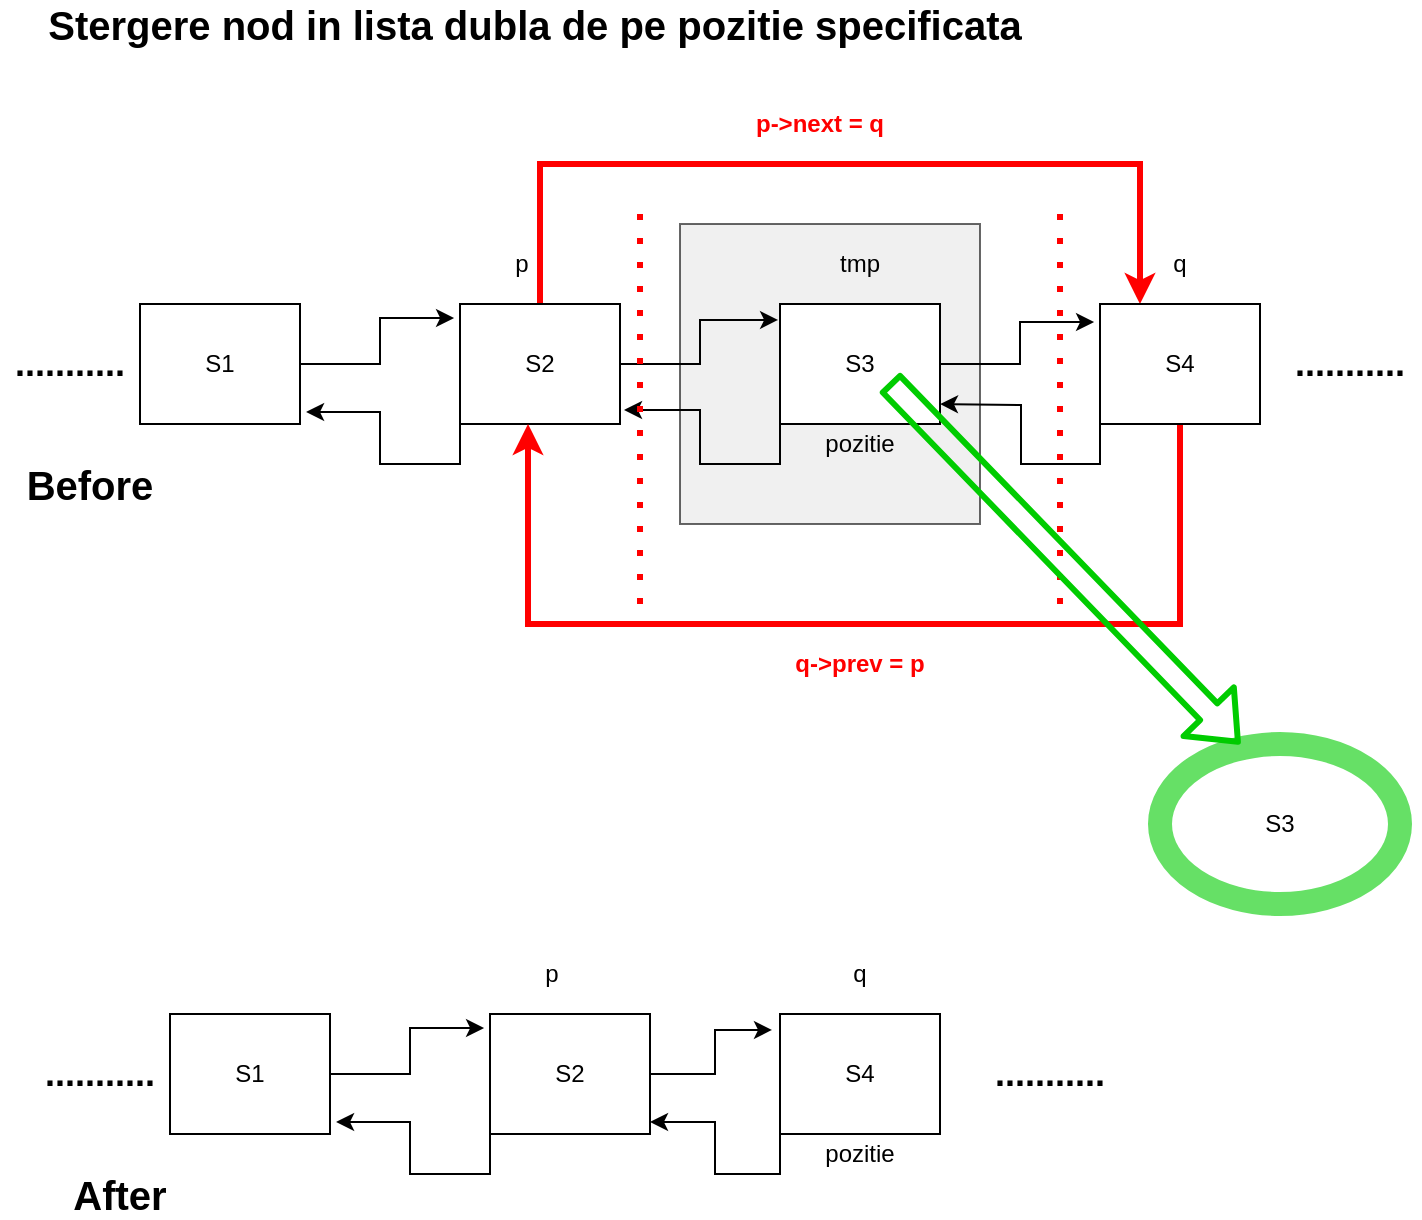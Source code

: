 <mxfile version="14.5.4" type="device"><diagram id="AVLIDNa8Prs4JV2ClarO" name="Page-1"><mxGraphModel dx="1102" dy="614" grid="1" gridSize="10" guides="1" tooltips="1" connect="1" arrows="1" fold="1" page="1" pageScale="1" pageWidth="850" pageHeight="1100" math="0" shadow="0"><root><mxCell id="0"/><mxCell id="1" parent="0"/><mxCell id="32wc9OruLnaRv6xLrjlt-18" value="" style="whiteSpace=wrap;html=1;aspect=fixed;fillColor=#E6E6E6;opacity=60;" vertex="1" parent="1"><mxGeometry x="390" y="120" width="150" height="150" as="geometry"/></mxCell><mxCell id="32wc9OruLnaRv6xLrjlt-6" style="edgeStyle=orthogonalEdgeStyle;rounded=0;orthogonalLoop=1;jettySize=auto;html=1;exitX=1;exitY=0.5;exitDx=0;exitDy=0;entryX=-0.037;entryY=0.117;entryDx=0;entryDy=0;entryPerimeter=0;" edge="1" parent="1" source="32wc9OruLnaRv6xLrjlt-1" target="32wc9OruLnaRv6xLrjlt-2"><mxGeometry relative="1" as="geometry"/></mxCell><mxCell id="32wc9OruLnaRv6xLrjlt-1" value="S1" style="rounded=0;whiteSpace=wrap;html=1;" vertex="1" parent="1"><mxGeometry x="120" y="160" width="80" height="60" as="geometry"/></mxCell><mxCell id="32wc9OruLnaRv6xLrjlt-7" style="edgeStyle=orthogonalEdgeStyle;rounded=0;orthogonalLoop=1;jettySize=auto;html=1;exitX=0;exitY=1;exitDx=0;exitDy=0;entryX=1.038;entryY=0.9;entryDx=0;entryDy=0;entryPerimeter=0;" edge="1" parent="1" source="32wc9OruLnaRv6xLrjlt-2" target="32wc9OruLnaRv6xLrjlt-1"><mxGeometry relative="1" as="geometry"/></mxCell><mxCell id="32wc9OruLnaRv6xLrjlt-8" style="edgeStyle=orthogonalEdgeStyle;rounded=0;orthogonalLoop=1;jettySize=auto;html=1;exitX=1;exitY=0.5;exitDx=0;exitDy=0;entryX=-0.012;entryY=0.133;entryDx=0;entryDy=0;entryPerimeter=0;" edge="1" parent="1" source="32wc9OruLnaRv6xLrjlt-2" target="32wc9OruLnaRv6xLrjlt-4"><mxGeometry relative="1" as="geometry"/></mxCell><mxCell id="32wc9OruLnaRv6xLrjlt-21" style="edgeStyle=orthogonalEdgeStyle;rounded=0;orthogonalLoop=1;jettySize=auto;html=1;exitX=0.5;exitY=0;exitDx=0;exitDy=0;entryX=0.25;entryY=0;entryDx=0;entryDy=0;strokeColor=#FF0000;strokeWidth=3;" edge="1" parent="1" source="32wc9OruLnaRv6xLrjlt-2" target="32wc9OruLnaRv6xLrjlt-5"><mxGeometry relative="1" as="geometry"><Array as="points"><mxPoint x="320" y="90"/><mxPoint x="620" y="90"/></Array></mxGeometry></mxCell><mxCell id="32wc9OruLnaRv6xLrjlt-2" value="S2" style="rounded=0;whiteSpace=wrap;html=1;" vertex="1" parent="1"><mxGeometry x="280" y="160" width="80" height="60" as="geometry"/></mxCell><mxCell id="32wc9OruLnaRv6xLrjlt-9" style="edgeStyle=orthogonalEdgeStyle;rounded=0;orthogonalLoop=1;jettySize=auto;html=1;exitX=0;exitY=1;exitDx=0;exitDy=0;entryX=1.025;entryY=0.883;entryDx=0;entryDy=0;entryPerimeter=0;" edge="1" parent="1" source="32wc9OruLnaRv6xLrjlt-4" target="32wc9OruLnaRv6xLrjlt-2"><mxGeometry relative="1" as="geometry"/></mxCell><mxCell id="32wc9OruLnaRv6xLrjlt-10" style="edgeStyle=orthogonalEdgeStyle;rounded=0;orthogonalLoop=1;jettySize=auto;html=1;exitX=1;exitY=0.5;exitDx=0;exitDy=0;entryX=-0.037;entryY=0.15;entryDx=0;entryDy=0;entryPerimeter=0;" edge="1" parent="1" source="32wc9OruLnaRv6xLrjlt-4" target="32wc9OruLnaRv6xLrjlt-5"><mxGeometry relative="1" as="geometry"/></mxCell><mxCell id="32wc9OruLnaRv6xLrjlt-4" value="S3" style="rounded=0;whiteSpace=wrap;html=1;" vertex="1" parent="1"><mxGeometry x="440" y="160" width="80" height="60" as="geometry"/></mxCell><mxCell id="32wc9OruLnaRv6xLrjlt-11" style="edgeStyle=orthogonalEdgeStyle;rounded=0;orthogonalLoop=1;jettySize=auto;html=1;exitX=0;exitY=1;exitDx=0;exitDy=0;" edge="1" parent="1" source="32wc9OruLnaRv6xLrjlt-5"><mxGeometry relative="1" as="geometry"><mxPoint x="520" y="210" as="targetPoint"/></mxGeometry></mxCell><mxCell id="32wc9OruLnaRv6xLrjlt-23" style="edgeStyle=orthogonalEdgeStyle;rounded=0;orthogonalLoop=1;jettySize=auto;html=1;exitX=0.5;exitY=1;exitDx=0;exitDy=0;entryX=0.425;entryY=1;entryDx=0;entryDy=0;entryPerimeter=0;strokeColor=#FF0000;strokeWidth=3;" edge="1" parent="1" source="32wc9OruLnaRv6xLrjlt-5" target="32wc9OruLnaRv6xLrjlt-2"><mxGeometry relative="1" as="geometry"><Array as="points"><mxPoint x="640" y="320"/><mxPoint x="314" y="320"/></Array></mxGeometry></mxCell><mxCell id="32wc9OruLnaRv6xLrjlt-5" value="S4" style="rounded=0;whiteSpace=wrap;html=1;" vertex="1" parent="1"><mxGeometry x="600" y="160" width="80" height="60" as="geometry"/></mxCell><mxCell id="32wc9OruLnaRv6xLrjlt-12" value="tmp" style="text;html=1;strokeColor=none;fillColor=none;align=center;verticalAlign=middle;whiteSpace=wrap;rounded=0;" vertex="1" parent="1"><mxGeometry x="460" y="130" width="40" height="20" as="geometry"/></mxCell><mxCell id="32wc9OruLnaRv6xLrjlt-13" value="pozitie" style="text;html=1;strokeColor=none;fillColor=none;align=center;verticalAlign=middle;whiteSpace=wrap;rounded=0;" vertex="1" parent="1"><mxGeometry x="460" y="220" width="40" height="20" as="geometry"/></mxCell><mxCell id="32wc9OruLnaRv6xLrjlt-14" value="p" style="text;html=1;strokeColor=none;fillColor=none;align=center;verticalAlign=middle;whiteSpace=wrap;rounded=0;" vertex="1" parent="1"><mxGeometry x="291" y="130" width="40" height="20" as="geometry"/></mxCell><mxCell id="32wc9OruLnaRv6xLrjlt-15" value="q" style="text;html=1;strokeColor=none;fillColor=none;align=center;verticalAlign=middle;whiteSpace=wrap;rounded=0;" vertex="1" parent="1"><mxGeometry x="620" y="130" width="40" height="20" as="geometry"/></mxCell><mxCell id="32wc9OruLnaRv6xLrjlt-16" value="&lt;font size=&quot;1&quot;&gt;&lt;b style=&quot;font-size: 18px&quot;&gt;...........&lt;/b&gt;&lt;/font&gt;" style="text;html=1;strokeColor=none;fillColor=none;align=center;verticalAlign=middle;whiteSpace=wrap;rounded=0;" vertex="1" parent="1"><mxGeometry x="50" y="180" width="70" height="20" as="geometry"/></mxCell><mxCell id="32wc9OruLnaRv6xLrjlt-17" value="&lt;font size=&quot;1&quot;&gt;&lt;b style=&quot;font-size: 18px&quot;&gt;...........&lt;/b&gt;&lt;/font&gt;" style="text;html=1;strokeColor=none;fillColor=none;align=center;verticalAlign=middle;whiteSpace=wrap;rounded=0;" vertex="1" parent="1"><mxGeometry x="690" y="180" width="70" height="20" as="geometry"/></mxCell><mxCell id="32wc9OruLnaRv6xLrjlt-19" value="" style="endArrow=none;dashed=1;html=1;dashPattern=1 3;strokeWidth=3;strokeColor=#FF0000;" edge="1" parent="1"><mxGeometry width="50" height="50" relative="1" as="geometry"><mxPoint x="370" y="310" as="sourcePoint"/><mxPoint x="370" y="110" as="targetPoint"/></mxGeometry></mxCell><mxCell id="32wc9OruLnaRv6xLrjlt-20" value="" style="endArrow=none;dashed=1;html=1;dashPattern=1 3;strokeWidth=3;strokeColor=#FF0000;" edge="1" parent="1"><mxGeometry width="50" height="50" relative="1" as="geometry"><mxPoint x="580" y="310" as="sourcePoint"/><mxPoint x="580" y="110" as="targetPoint"/></mxGeometry></mxCell><mxCell id="32wc9OruLnaRv6xLrjlt-22" value="&lt;b&gt;&lt;font color=&quot;#ff0000&quot;&gt;p-&amp;gt;next = q&lt;/font&gt;&lt;/b&gt;" style="text;html=1;strokeColor=none;fillColor=none;align=center;verticalAlign=middle;whiteSpace=wrap;rounded=0;" vertex="1" parent="1"><mxGeometry x="420" y="60" width="80" height="20" as="geometry"/></mxCell><mxCell id="32wc9OruLnaRv6xLrjlt-24" value="&lt;b&gt;&lt;font color=&quot;#ff0000&quot;&gt;q-&amp;gt;prev = p&lt;/font&gt;&lt;/b&gt;" style="text;html=1;strokeColor=none;fillColor=none;align=center;verticalAlign=middle;whiteSpace=wrap;rounded=0;" vertex="1" parent="1"><mxGeometry x="440" y="330" width="80" height="20" as="geometry"/></mxCell><mxCell id="32wc9OruLnaRv6xLrjlt-25" value="" style="shape=flexArrow;endArrow=classic;html=1;strokeWidth=3;width=10;strokeColor=#00CC00;" edge="1" parent="1"><mxGeometry width="50" height="50" relative="1" as="geometry"><mxPoint x="494.667" y="199" as="sourcePoint"/><mxPoint x="670" y="380" as="targetPoint"/></mxGeometry></mxCell><mxCell id="32wc9OruLnaRv6xLrjlt-27" value="S3" style="ellipse;whiteSpace=wrap;html=1;fillColor=#FFFFFF;gradientColor=none;opacity=60;strokeColor=#00CC00;strokeWidth=12;" vertex="1" parent="1"><mxGeometry x="630" y="380" width="120" height="80" as="geometry"/></mxCell><mxCell id="32wc9OruLnaRv6xLrjlt-28" value="&lt;b&gt;&lt;font style=&quot;font-size: 20px&quot;&gt;Stergere nod in lista dubla de pe pozitie specificata&lt;/font&gt;&lt;/b&gt;" style="text;html=1;strokeColor=none;fillColor=none;align=center;verticalAlign=middle;whiteSpace=wrap;rounded=0;" vertex="1" parent="1"><mxGeometry x="65" y="10" width="505" height="20" as="geometry"/></mxCell><mxCell id="32wc9OruLnaRv6xLrjlt-29" value="&lt;b&gt;&lt;font style=&quot;font-size: 20px&quot;&gt;Before&lt;/font&gt;&lt;/b&gt;" style="text;html=1;strokeColor=none;fillColor=none;align=center;verticalAlign=middle;whiteSpace=wrap;rounded=0;" vertex="1" parent="1"><mxGeometry x="50" y="240" width="90" height="20" as="geometry"/></mxCell><mxCell id="32wc9OruLnaRv6xLrjlt-30" style="edgeStyle=orthogonalEdgeStyle;rounded=0;orthogonalLoop=1;jettySize=auto;html=1;exitX=1;exitY=0.5;exitDx=0;exitDy=0;entryX=-0.037;entryY=0.117;entryDx=0;entryDy=0;entryPerimeter=0;" edge="1" parent="1" source="32wc9OruLnaRv6xLrjlt-31" target="32wc9OruLnaRv6xLrjlt-34"><mxGeometry relative="1" as="geometry"/></mxCell><mxCell id="32wc9OruLnaRv6xLrjlt-31" value="S1" style="rounded=0;whiteSpace=wrap;html=1;" vertex="1" parent="1"><mxGeometry x="135" y="515" width="80" height="60" as="geometry"/></mxCell><mxCell id="32wc9OruLnaRv6xLrjlt-32" style="edgeStyle=orthogonalEdgeStyle;rounded=0;orthogonalLoop=1;jettySize=auto;html=1;exitX=0;exitY=1;exitDx=0;exitDy=0;entryX=1.038;entryY=0.9;entryDx=0;entryDy=0;entryPerimeter=0;" edge="1" parent="1" source="32wc9OruLnaRv6xLrjlt-34" target="32wc9OruLnaRv6xLrjlt-31"><mxGeometry relative="1" as="geometry"/></mxCell><mxCell id="32wc9OruLnaRv6xLrjlt-50" style="edgeStyle=orthogonalEdgeStyle;rounded=0;orthogonalLoop=1;jettySize=auto;html=1;exitX=1;exitY=0.5;exitDx=0;exitDy=0;entryX=-0.05;entryY=0.133;entryDx=0;entryDy=0;entryPerimeter=0;strokeColor=#000000;strokeWidth=1;fillColor=none;" edge="1" parent="1" source="32wc9OruLnaRv6xLrjlt-34" target="32wc9OruLnaRv6xLrjlt-39"><mxGeometry relative="1" as="geometry"/></mxCell><mxCell id="32wc9OruLnaRv6xLrjlt-34" value="S2" style="rounded=0;whiteSpace=wrap;html=1;" vertex="1" parent="1"><mxGeometry x="295" y="515" width="80" height="60" as="geometry"/></mxCell><mxCell id="32wc9OruLnaRv6xLrjlt-48" style="edgeStyle=orthogonalEdgeStyle;rounded=0;orthogonalLoop=1;jettySize=auto;html=1;exitX=0;exitY=1;exitDx=0;exitDy=0;entryX=1;entryY=0.9;entryDx=0;entryDy=0;entryPerimeter=0;strokeColor=#000000;strokeWidth=1;fillColor=none;" edge="1" parent="1" source="32wc9OruLnaRv6xLrjlt-39" target="32wc9OruLnaRv6xLrjlt-34"><mxGeometry relative="1" as="geometry"/></mxCell><mxCell id="32wc9OruLnaRv6xLrjlt-39" value="S4" style="rounded=0;whiteSpace=wrap;html=1;" vertex="1" parent="1"><mxGeometry x="440" y="515" width="80" height="60" as="geometry"/></mxCell><mxCell id="32wc9OruLnaRv6xLrjlt-40" value="q" style="text;html=1;strokeColor=none;fillColor=none;align=center;verticalAlign=middle;whiteSpace=wrap;rounded=0;" vertex="1" parent="1"><mxGeometry x="460" y="485" width="40" height="20" as="geometry"/></mxCell><mxCell id="32wc9OruLnaRv6xLrjlt-41" value="pozitie" style="text;html=1;strokeColor=none;fillColor=none;align=center;verticalAlign=middle;whiteSpace=wrap;rounded=0;" vertex="1" parent="1"><mxGeometry x="460" y="575" width="40" height="20" as="geometry"/></mxCell><mxCell id="32wc9OruLnaRv6xLrjlt-42" value="p" style="text;html=1;strokeColor=none;fillColor=none;align=center;verticalAlign=middle;whiteSpace=wrap;rounded=0;" vertex="1" parent="1"><mxGeometry x="306" y="485" width="40" height="20" as="geometry"/></mxCell><mxCell id="32wc9OruLnaRv6xLrjlt-44" value="&lt;font size=&quot;1&quot;&gt;&lt;b style=&quot;font-size: 18px&quot;&gt;...........&lt;/b&gt;&lt;/font&gt;" style="text;html=1;strokeColor=none;fillColor=none;align=center;verticalAlign=middle;whiteSpace=wrap;rounded=0;" vertex="1" parent="1"><mxGeometry x="65" y="535" width="70" height="20" as="geometry"/></mxCell><mxCell id="32wc9OruLnaRv6xLrjlt-46" value="&lt;b&gt;&lt;font style=&quot;font-size: 20px&quot;&gt;After&lt;/font&gt;&lt;/b&gt;" style="text;html=1;strokeColor=none;fillColor=none;align=center;verticalAlign=middle;whiteSpace=wrap;rounded=0;" vertex="1" parent="1"><mxGeometry x="65" y="595" width="90" height="20" as="geometry"/></mxCell><mxCell id="32wc9OruLnaRv6xLrjlt-49" value="&lt;font size=&quot;1&quot;&gt;&lt;b style=&quot;font-size: 18px&quot;&gt;...........&lt;/b&gt;&lt;/font&gt;" style="text;html=1;strokeColor=none;fillColor=none;align=center;verticalAlign=middle;whiteSpace=wrap;rounded=0;" vertex="1" parent="1"><mxGeometry x="540" y="535" width="70" height="20" as="geometry"/></mxCell></root></mxGraphModel></diagram></mxfile>